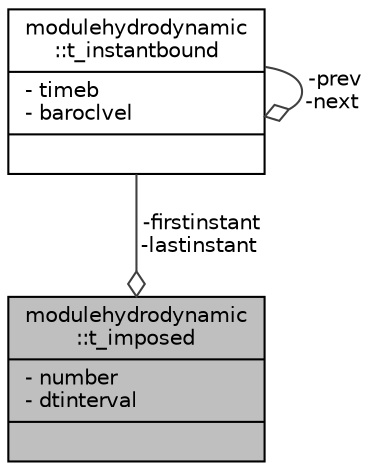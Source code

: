 digraph "modulehydrodynamic::t_imposed"
{
 // LATEX_PDF_SIZE
  edge [fontname="Helvetica",fontsize="10",labelfontname="Helvetica",labelfontsize="10"];
  node [fontname="Helvetica",fontsize="10",shape=record];
  Node1 [label="{modulehydrodynamic\l::t_imposed\n|- number\l- dtinterval\l|}",height=0.2,width=0.4,color="black", fillcolor="grey75", style="filled", fontcolor="black",tooltip=" "];
  Node2 -> Node1 [color="grey25",fontsize="10",style="solid",label=" -firstinstant\n-lastinstant" ,arrowhead="odiamond"];
  Node2 [label="{modulehydrodynamic\l::t_instantbound\n|- timeb\l- baroclvel\l|}",height=0.2,width=0.4,color="black", fillcolor="white", style="filled",URL="$structmodulehydrodynamic_1_1t__instantbound.html",tooltip=" "];
  Node2 -> Node2 [color="grey25",fontsize="10",style="solid",label=" -prev\n-next" ,arrowhead="odiamond"];
}
